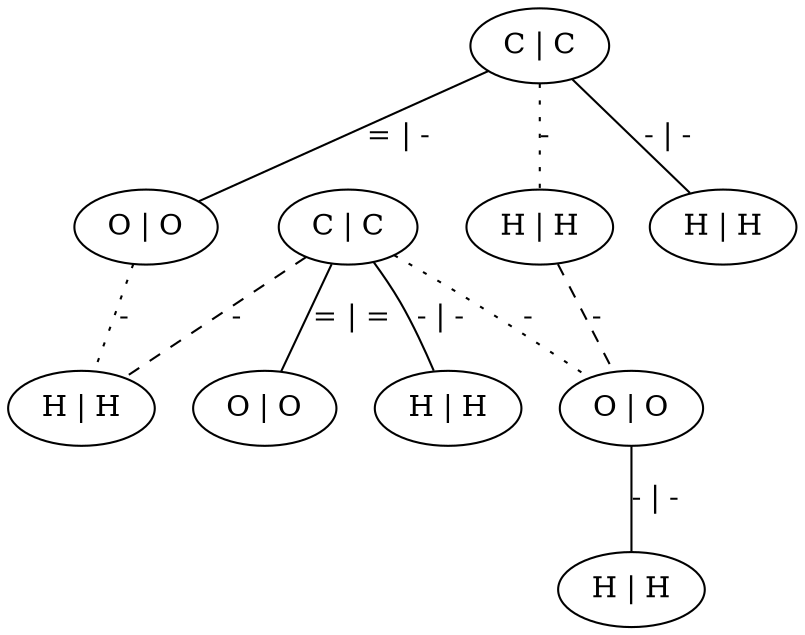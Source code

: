 graph G {
	0 [ label="C | C" ]
	1 [ label="O | O" ]
	2 [ label="H | H" ]
	3 [ label="C | C" ]
	4 [ label="H | H" ]
	5 [ label="O | O" ]
	6 [ label="H | H" ]
	7 [ label="H | H" ]
	8 [ label="O | O" ]
	9 [ label="H | H" ]
	0 -- 1 [ label="= | -" ]
	0 -- 2 [ label="- | -" ]
	0 -- 4 [ style=dotted label="-" ]
	1 -- 7 [ style=dotted label="-" ]
	3 -- 5 [ style=dotted label="-" ]
	3 -- 7 [ style=dashed label="-" ]
	3 -- 8 [ label="= | =" ]
	3 -- 9 [ label="- | -" ]
	4 -- 5 [ style=dashed label="-" ]
	5 -- 6 [ label="- | -" ]
}
